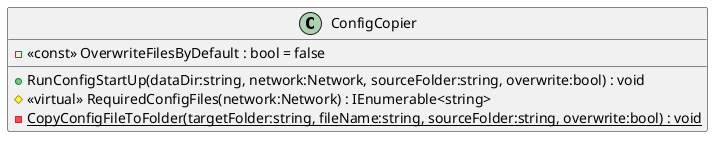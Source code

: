 @startuml
class ConfigCopier {
    - <<const>> OverwriteFilesByDefault : bool = false
    + RunConfigStartUp(dataDir:string, network:Network, sourceFolder:string, overwrite:bool) : void
    # <<virtual>> RequiredConfigFiles(network:Network) : IEnumerable<string>
    - {static} CopyConfigFileToFolder(targetFolder:string, fileName:string, sourceFolder:string, overwrite:bool) : void
}
@enduml
